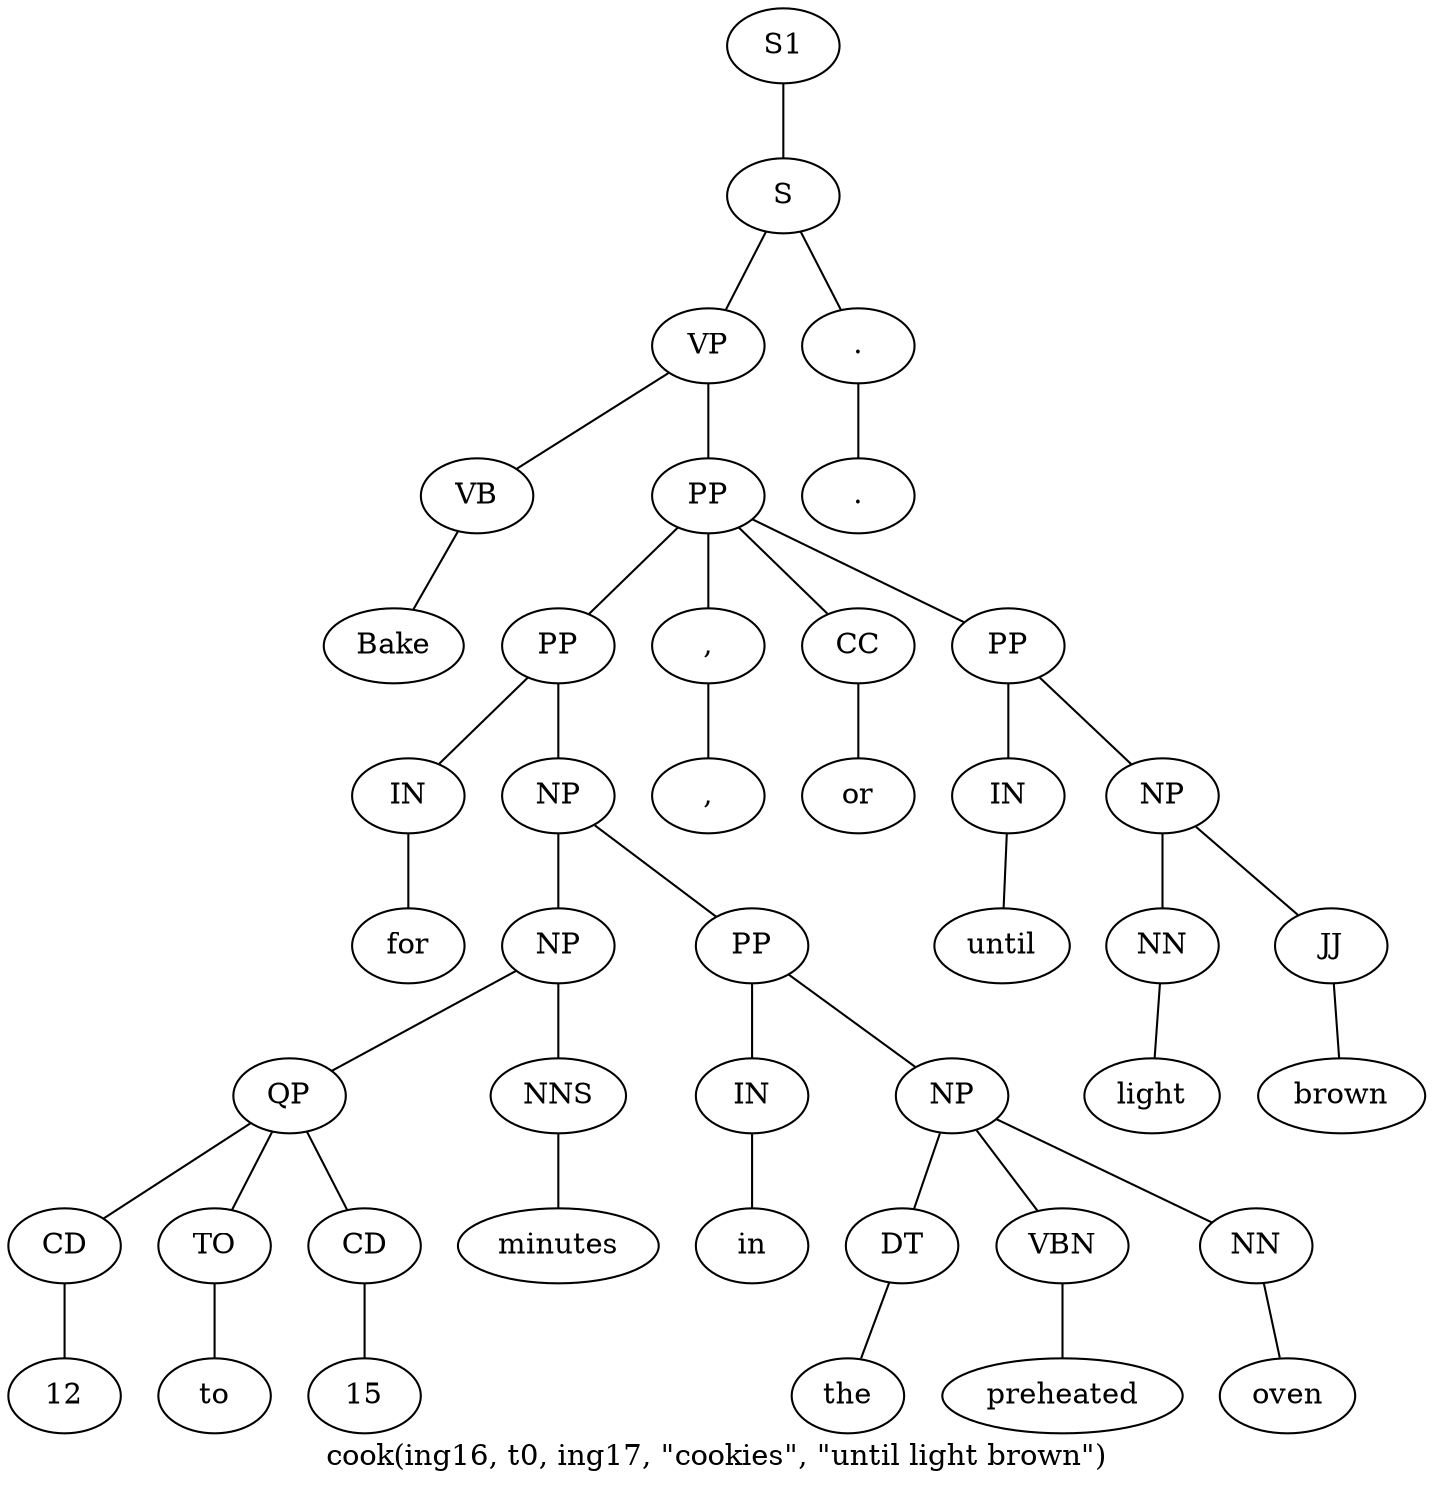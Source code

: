 graph SyntaxGraph {
	label = "cook(ing16, t0, ing17, \"cookies\", \"until light brown\")";
	Node0 [label="S1"];
	Node1 [label="S"];
	Node2 [label="VP"];
	Node3 [label="VB"];
	Node4 [label="Bake"];
	Node5 [label="PP"];
	Node6 [label="PP"];
	Node7 [label="IN"];
	Node8 [label="for"];
	Node9 [label="NP"];
	Node10 [label="NP"];
	Node11 [label="QP"];
	Node12 [label="CD"];
	Node13 [label="12"];
	Node14 [label="TO"];
	Node15 [label="to"];
	Node16 [label="CD"];
	Node17 [label="15"];
	Node18 [label="NNS"];
	Node19 [label="minutes"];
	Node20 [label="PP"];
	Node21 [label="IN"];
	Node22 [label="in"];
	Node23 [label="NP"];
	Node24 [label="DT"];
	Node25 [label="the"];
	Node26 [label="VBN"];
	Node27 [label="preheated"];
	Node28 [label="NN"];
	Node29 [label="oven"];
	Node30 [label=","];
	Node31 [label=","];
	Node32 [label="CC"];
	Node33 [label="or"];
	Node34 [label="PP"];
	Node35 [label="IN"];
	Node36 [label="until"];
	Node37 [label="NP"];
	Node38 [label="NN"];
	Node39 [label="light"];
	Node40 [label="JJ"];
	Node41 [label="brown"];
	Node42 [label="."];
	Node43 [label="."];

	Node0 -- Node1;
	Node1 -- Node2;
	Node1 -- Node42;
	Node2 -- Node3;
	Node2 -- Node5;
	Node3 -- Node4;
	Node5 -- Node6;
	Node5 -- Node30;
	Node5 -- Node32;
	Node5 -- Node34;
	Node6 -- Node7;
	Node6 -- Node9;
	Node7 -- Node8;
	Node9 -- Node10;
	Node9 -- Node20;
	Node10 -- Node11;
	Node10 -- Node18;
	Node11 -- Node12;
	Node11 -- Node14;
	Node11 -- Node16;
	Node12 -- Node13;
	Node14 -- Node15;
	Node16 -- Node17;
	Node18 -- Node19;
	Node20 -- Node21;
	Node20 -- Node23;
	Node21 -- Node22;
	Node23 -- Node24;
	Node23 -- Node26;
	Node23 -- Node28;
	Node24 -- Node25;
	Node26 -- Node27;
	Node28 -- Node29;
	Node30 -- Node31;
	Node32 -- Node33;
	Node34 -- Node35;
	Node34 -- Node37;
	Node35 -- Node36;
	Node37 -- Node38;
	Node37 -- Node40;
	Node38 -- Node39;
	Node40 -- Node41;
	Node42 -- Node43;
}